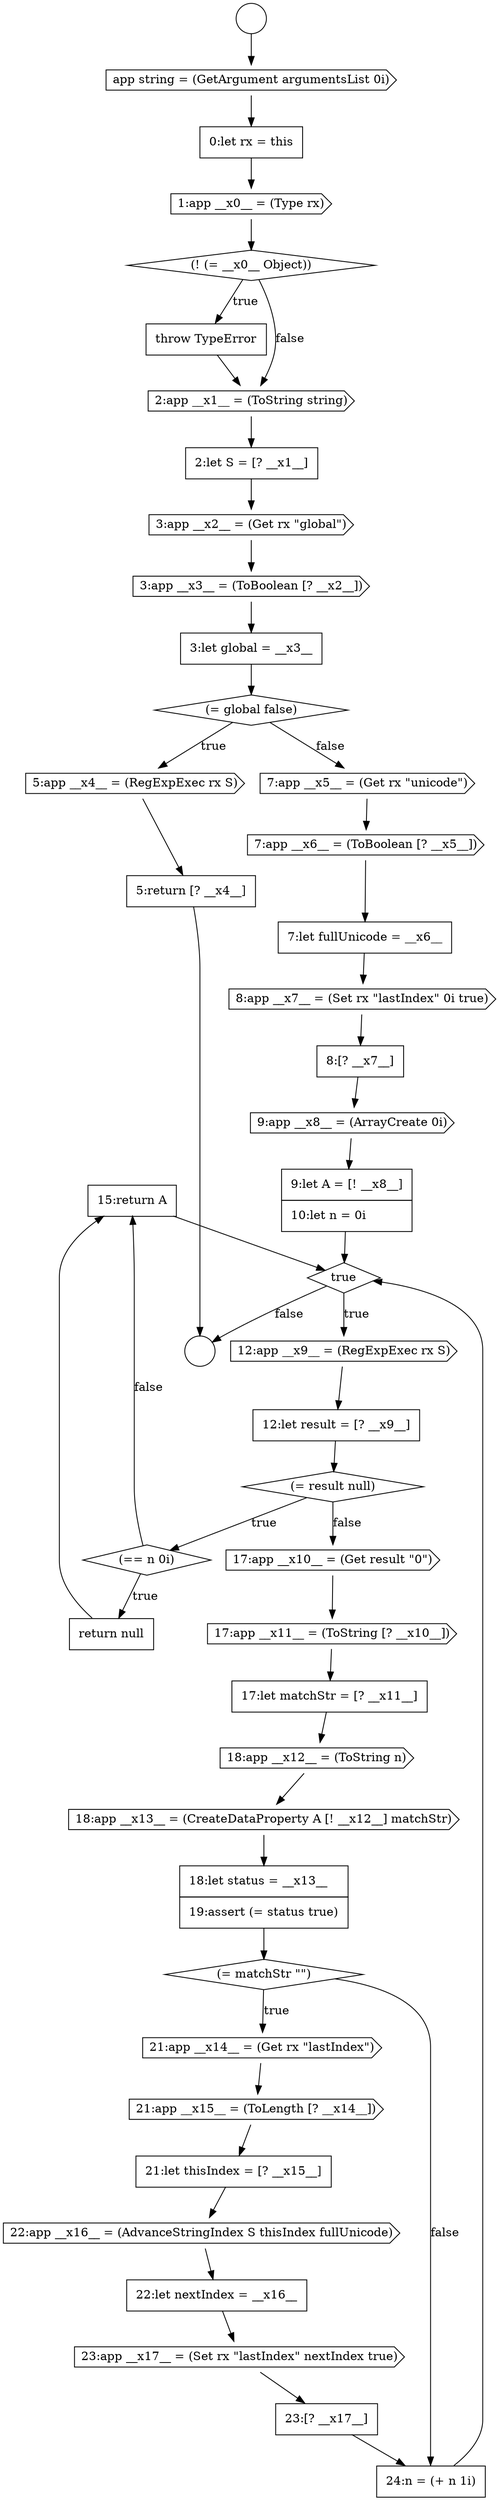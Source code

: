 digraph {
  node14139 [shape=none, margin=0, label=<<font color="black">
    <table border="0" cellborder="1" cellspacing="0" cellpadding="10">
      <tr><td align="left">15:return A</td></tr>
    </table>
  </font>> color="black" fillcolor="white" style=filled]
  node14117 [shape=none, margin=0, label=<<font color="black">
    <table border="0" cellborder="1" cellspacing="0" cellpadding="10">
      <tr><td align="left">throw TypeError</td></tr>
    </table>
  </font>> color="black" fillcolor="white" style=filled]
  node14132 [shape=none, margin=0, label=<<font color="black">
    <table border="0" cellborder="1" cellspacing="0" cellpadding="10">
      <tr><td align="left">9:let A = [! __x8__]</td></tr>
      <tr><td align="left">10:let n = 0i</td></tr>
    </table>
  </font>> color="black" fillcolor="white" style=filled]
  node14135 [shape=none, margin=0, label=<<font color="black">
    <table border="0" cellborder="1" cellspacing="0" cellpadding="10">
      <tr><td align="left">12:let result = [? __x9__]</td></tr>
    </table>
  </font>> color="black" fillcolor="white" style=filled]
  node14146 [shape=diamond, label=<<font color="black">(= matchStr &quot;&quot;)</font>> color="black" fillcolor="white" style=filled]
  node14119 [shape=none, margin=0, label=<<font color="black">
    <table border="0" cellborder="1" cellspacing="0" cellpadding="10">
      <tr><td align="left">2:let S = [? __x1__]</td></tr>
    </table>
  </font>> color="black" fillcolor="white" style=filled]
  node14126 [shape=cds, label=<<font color="black">7:app __x5__ = (Get rx &quot;unicode&quot;)</font>> color="black" fillcolor="white" style=filled]
  node14111 [shape=circle label=" " color="black" fillcolor="white" style=filled]
  node14133 [shape=diamond, label=<<font color="black">true</font>> color="black" fillcolor="white" style=filled]
  node14150 [shape=cds, label=<<font color="black">22:app __x16__ = (AdvanceStringIndex S thisIndex fullUnicode)</font>> color="black" fillcolor="white" style=filled]
  node14124 [shape=cds, label=<<font color="black">5:app __x4__ = (RegExpExec rx S)</font>> color="black" fillcolor="white" style=filled]
  node14149 [shape=none, margin=0, label=<<font color="black">
    <table border="0" cellborder="1" cellspacing="0" cellpadding="10">
      <tr><td align="left">21:let thisIndex = [? __x15__]</td></tr>
    </table>
  </font>> color="black" fillcolor="white" style=filled]
  node14136 [shape=diamond, label=<<font color="black">(= result null)</font>> color="black" fillcolor="white" style=filled]
  node14141 [shape=cds, label=<<font color="black">17:app __x11__ = (ToString [? __x10__])</font>> color="black" fillcolor="white" style=filled]
  node14113 [shape=cds, label=<<font color="black">app string = (GetArgument argumentsList 0i)</font>> color="black" fillcolor="white" style=filled]
  node14128 [shape=none, margin=0, label=<<font color="black">
    <table border="0" cellborder="1" cellspacing="0" cellpadding="10">
      <tr><td align="left">7:let fullUnicode = __x6__</td></tr>
    </table>
  </font>> color="black" fillcolor="white" style=filled]
  node14152 [shape=cds, label=<<font color="black">23:app __x17__ = (Set rx &quot;lastIndex&quot; nextIndex true)</font>> color="black" fillcolor="white" style=filled]
  node14147 [shape=cds, label=<<font color="black">21:app __x14__ = (Get rx &quot;lastIndex&quot;)</font>> color="black" fillcolor="white" style=filled]
  node14121 [shape=cds, label=<<font color="black">3:app __x3__ = (ToBoolean [? __x2__])</font>> color="black" fillcolor="white" style=filled]
  node14120 [shape=cds, label=<<font color="black">3:app __x2__ = (Get rx &quot;global&quot;)</font>> color="black" fillcolor="white" style=filled]
  node14142 [shape=none, margin=0, label=<<font color="black">
    <table border="0" cellborder="1" cellspacing="0" cellpadding="10">
      <tr><td align="left">17:let matchStr = [? __x11__]</td></tr>
    </table>
  </font>> color="black" fillcolor="white" style=filled]
  node14153 [shape=none, margin=0, label=<<font color="black">
    <table border="0" cellborder="1" cellspacing="0" cellpadding="10">
      <tr><td align="left">23:[? __x17__]</td></tr>
    </table>
  </font>> color="black" fillcolor="white" style=filled]
  node14131 [shape=cds, label=<<font color="black">9:app __x8__ = (ArrayCreate 0i)</font>> color="black" fillcolor="white" style=filled]
  node14148 [shape=cds, label=<<font color="black">21:app __x15__ = (ToLength [? __x14__])</font>> color="black" fillcolor="white" style=filled]
  node14125 [shape=none, margin=0, label=<<font color="black">
    <table border="0" cellborder="1" cellspacing="0" cellpadding="10">
      <tr><td align="left">5:return [? __x4__]</td></tr>
    </table>
  </font>> color="black" fillcolor="white" style=filled]
  node14116 [shape=diamond, label=<<font color="black">(! (= __x0__ Object))</font>> color="black" fillcolor="white" style=filled]
  node14144 [shape=cds, label=<<font color="black">18:app __x13__ = (CreateDataProperty A [! __x12__] matchStr)</font>> color="black" fillcolor="white" style=filled]
  node14134 [shape=cds, label=<<font color="black">12:app __x9__ = (RegExpExec rx S)</font>> color="black" fillcolor="white" style=filled]
  node14151 [shape=none, margin=0, label=<<font color="black">
    <table border="0" cellborder="1" cellspacing="0" cellpadding="10">
      <tr><td align="left">22:let nextIndex = __x16__</td></tr>
    </table>
  </font>> color="black" fillcolor="white" style=filled]
  node14122 [shape=none, margin=0, label=<<font color="black">
    <table border="0" cellborder="1" cellspacing="0" cellpadding="10">
      <tr><td align="left">3:let global = __x3__</td></tr>
    </table>
  </font>> color="black" fillcolor="white" style=filled]
  node14137 [shape=diamond, label=<<font color="black">(== n 0i)</font>> color="black" fillcolor="white" style=filled]
  node14115 [shape=cds, label=<<font color="black">1:app __x0__ = (Type rx)</font>> color="black" fillcolor="white" style=filled]
  node14154 [shape=none, margin=0, label=<<font color="black">
    <table border="0" cellborder="1" cellspacing="0" cellpadding="10">
      <tr><td align="left">24:n = (+ n 1i)</td></tr>
    </table>
  </font>> color="black" fillcolor="white" style=filled]
  node14130 [shape=none, margin=0, label=<<font color="black">
    <table border="0" cellborder="1" cellspacing="0" cellpadding="10">
      <tr><td align="left">8:[? __x7__]</td></tr>
    </table>
  </font>> color="black" fillcolor="white" style=filled]
  node14143 [shape=cds, label=<<font color="black">18:app __x12__ = (ToString n)</font>> color="black" fillcolor="white" style=filled]
  node14145 [shape=none, margin=0, label=<<font color="black">
    <table border="0" cellborder="1" cellspacing="0" cellpadding="10">
      <tr><td align="left">18:let status = __x13__</td></tr>
      <tr><td align="left">19:assert (= status true)</td></tr>
    </table>
  </font>> color="black" fillcolor="white" style=filled]
  node14123 [shape=diamond, label=<<font color="black">(= global false)</font>> color="black" fillcolor="white" style=filled]
  node14118 [shape=cds, label=<<font color="black">2:app __x1__ = (ToString string)</font>> color="black" fillcolor="white" style=filled]
  node14138 [shape=none, margin=0, label=<<font color="black">
    <table border="0" cellborder="1" cellspacing="0" cellpadding="10">
      <tr><td align="left">return null</td></tr>
    </table>
  </font>> color="black" fillcolor="white" style=filled]
  node14140 [shape=cds, label=<<font color="black">17:app __x10__ = (Get result &quot;0&quot;)</font>> color="black" fillcolor="white" style=filled]
  node14127 [shape=cds, label=<<font color="black">7:app __x6__ = (ToBoolean [? __x5__])</font>> color="black" fillcolor="white" style=filled]
  node14114 [shape=none, margin=0, label=<<font color="black">
    <table border="0" cellborder="1" cellspacing="0" cellpadding="10">
      <tr><td align="left">0:let rx = this</td></tr>
    </table>
  </font>> color="black" fillcolor="white" style=filled]
  node14112 [shape=circle label=" " color="black" fillcolor="white" style=filled]
  node14129 [shape=cds, label=<<font color="black">8:app __x7__ = (Set rx &quot;lastIndex&quot; 0i true)</font>> color="black" fillcolor="white" style=filled]
  node14140 -> node14141 [ color="black"]
  node14113 -> node14114 [ color="black"]
  node14135 -> node14136 [ color="black"]
  node14146 -> node14147 [label=<<font color="black">true</font>> color="black"]
  node14146 -> node14154 [label=<<font color="black">false</font>> color="black"]
  node14152 -> node14153 [ color="black"]
  node14143 -> node14144 [ color="black"]
  node14138 -> node14139 [ color="black"]
  node14139 -> node14133 [ color="black"]
  node14121 -> node14122 [ color="black"]
  node14129 -> node14130 [ color="black"]
  node14133 -> node14134 [label=<<font color="black">true</font>> color="black"]
  node14133 -> node14112 [label=<<font color="black">false</font>> color="black"]
  node14149 -> node14150 [ color="black"]
  node14141 -> node14142 [ color="black"]
  node14123 -> node14124 [label=<<font color="black">true</font>> color="black"]
  node14123 -> node14126 [label=<<font color="black">false</font>> color="black"]
  node14147 -> node14148 [ color="black"]
  node14132 -> node14133 [ color="black"]
  node14153 -> node14154 [ color="black"]
  node14137 -> node14138 [label=<<font color="black">true</font>> color="black"]
  node14137 -> node14139 [label=<<font color="black">false</font>> color="black"]
  node14126 -> node14127 [ color="black"]
  node14120 -> node14121 [ color="black"]
  node14154 -> node14133 [ color="black"]
  node14118 -> node14119 [ color="black"]
  node14136 -> node14137 [label=<<font color="black">true</font>> color="black"]
  node14136 -> node14140 [label=<<font color="black">false</font>> color="black"]
  node14142 -> node14143 [ color="black"]
  node14115 -> node14116 [ color="black"]
  node14116 -> node14117 [label=<<font color="black">true</font>> color="black"]
  node14116 -> node14118 [label=<<font color="black">false</font>> color="black"]
  node14150 -> node14151 [ color="black"]
  node14124 -> node14125 [ color="black"]
  node14119 -> node14120 [ color="black"]
  node14111 -> node14113 [ color="black"]
  node14134 -> node14135 [ color="black"]
  node14148 -> node14149 [ color="black"]
  node14130 -> node14131 [ color="black"]
  node14125 -> node14112 [ color="black"]
  node14127 -> node14128 [ color="black"]
  node14144 -> node14145 [ color="black"]
  node14128 -> node14129 [ color="black"]
  node14151 -> node14152 [ color="black"]
  node14122 -> node14123 [ color="black"]
  node14145 -> node14146 [ color="black"]
  node14131 -> node14132 [ color="black"]
  node14114 -> node14115 [ color="black"]
  node14117 -> node14118 [ color="black"]
}
